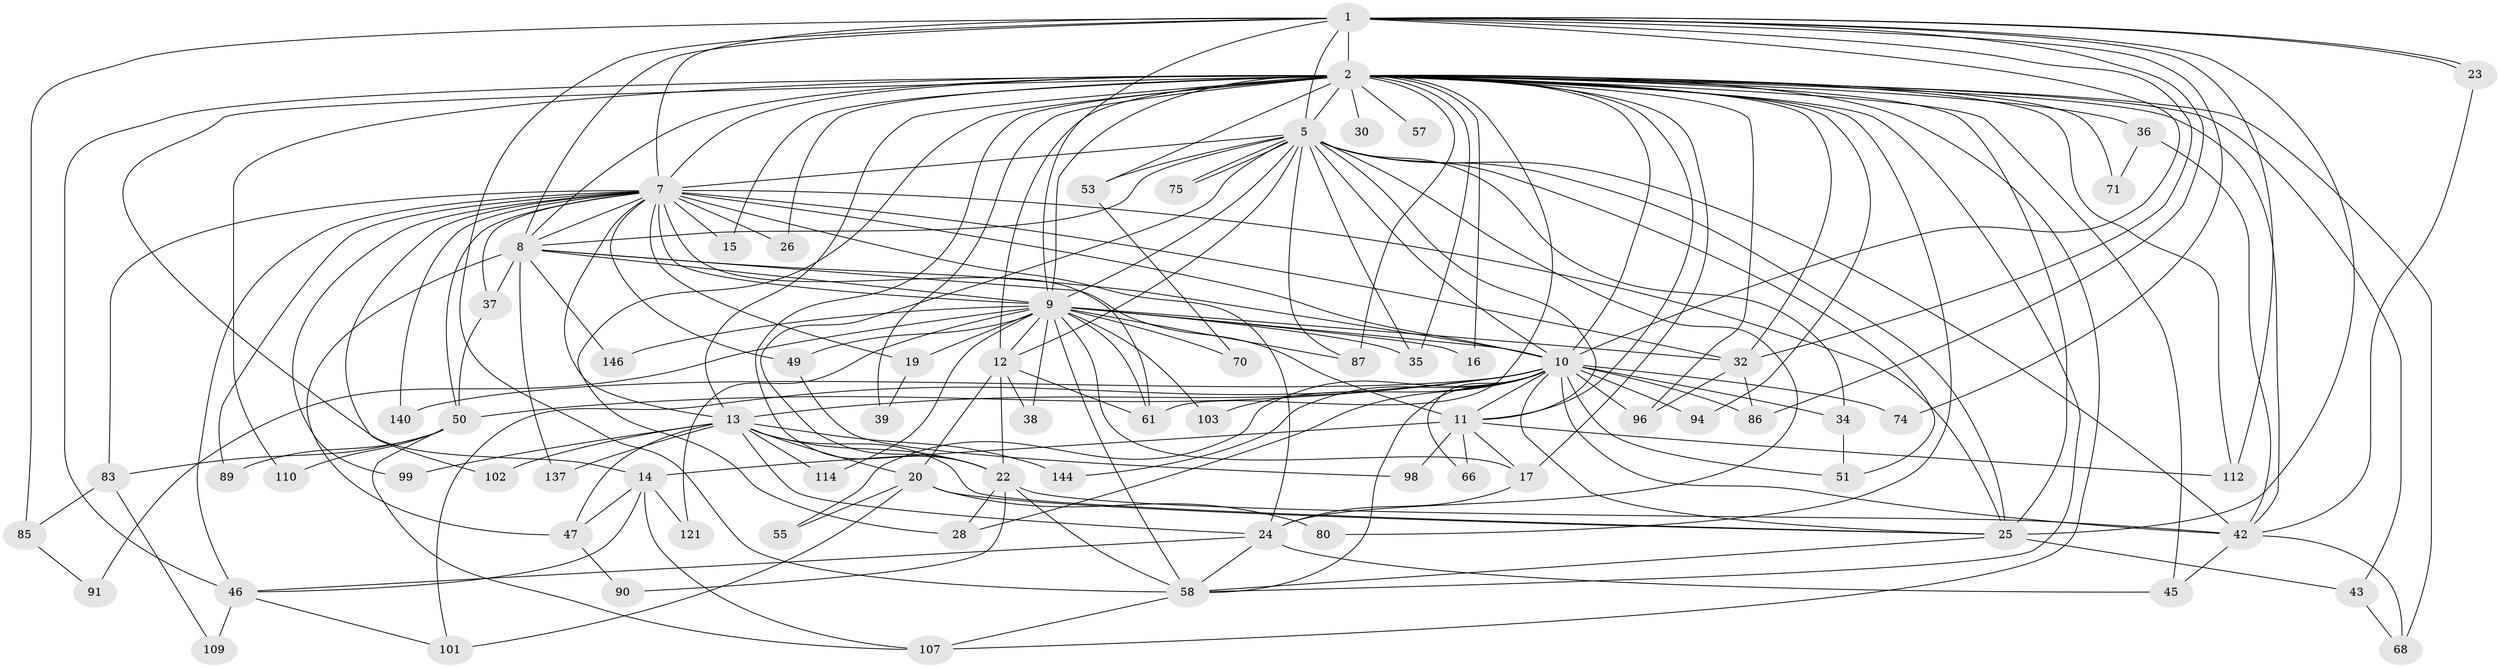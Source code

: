 // original degree distribution, {19: 0.006756756756756757, 27: 0.006756756756756757, 22: 0.006756756756756757, 29: 0.006756756756756757, 24: 0.006756756756756757, 17: 0.013513513513513514, 28: 0.006756756756756757, 26: 0.006756756756756757, 32: 0.006756756756756757, 8: 0.013513513513513514, 7: 0.02027027027027027, 14: 0.006756756756756757, 2: 0.5405405405405406, 4: 0.10135135135135136, 3: 0.19594594594594594, 6: 0.02027027027027027, 5: 0.033783783783783786}
// Generated by graph-tools (version 1.1) at 2025/14/03/09/25 04:14:12]
// undirected, 74 vertices, 195 edges
graph export_dot {
graph [start="1"]
  node [color=gray90,style=filled];
  1;
  2 [super="+31+142+126+27+72+3+21+93+4+18"];
  5 [super="+6+33+56+100+73+138"];
  7 [super="+41"];
  8;
  9;
  10 [super="+97"];
  11 [super="+54"];
  12;
  13 [super="+117"];
  14;
  15;
  16;
  17 [super="+52"];
  19;
  20;
  22 [super="+130+143"];
  23;
  24 [super="+88+81"];
  25 [super="+132+48"];
  26;
  28;
  30;
  32 [super="+60+145"];
  34;
  35;
  36;
  37;
  38;
  39;
  42 [super="+44"];
  43 [super="+65"];
  45 [super="+108"];
  46 [super="+77"];
  47 [super="+134"];
  49;
  50 [super="+63"];
  51 [super="+64"];
  53;
  55;
  57;
  58 [super="+69+79"];
  61 [super="+78+113"];
  66;
  68 [super="+115"];
  70;
  71;
  74 [super="+120"];
  75;
  80;
  83;
  85;
  86 [super="+135"];
  87 [super="+104"];
  89;
  90;
  91;
  94;
  96;
  98;
  99;
  101 [super="+124"];
  102;
  103;
  107 [super="+118"];
  109;
  110;
  112 [super="+131"];
  114;
  121;
  137;
  140;
  144;
  146;
  1 -- 2 [weight=3];
  1 -- 5 [weight=3];
  1 -- 7;
  1 -- 8;
  1 -- 9;
  1 -- 10;
  1 -- 23;
  1 -- 23;
  1 -- 25;
  1 -- 32;
  1 -- 74;
  1 -- 85;
  1 -- 86;
  1 -- 112;
  1 -- 58;
  2 -- 5 [weight=11];
  2 -- 7 [weight=4];
  2 -- 8 [weight=4];
  2 -- 9 [weight=3];
  2 -- 10 [weight=5];
  2 -- 15;
  2 -- 26;
  2 -- 36 [weight=2];
  2 -- 45 [weight=2];
  2 -- 53;
  2 -- 80;
  2 -- 87;
  2 -- 94;
  2 -- 14 [weight=2];
  2 -- 12;
  2 -- 71;
  2 -- 16;
  2 -- 30 [weight=2];
  2 -- 39;
  2 -- 107;
  2 -- 57 [weight=2];
  2 -- 61 [weight=2];
  2 -- 43 [weight=2];
  2 -- 13 [weight=2];
  2 -- 68;
  2 -- 11;
  2 -- 22;
  2 -- 25 [weight=2];
  2 -- 28;
  2 -- 96;
  2 -- 35;
  2 -- 42;
  2 -- 110;
  2 -- 112;
  2 -- 58;
  2 -- 32;
  2 -- 17;
  2 -- 46;
  5 -- 7 [weight=2];
  5 -- 8 [weight=3];
  5 -- 9 [weight=2];
  5 -- 10 [weight=3];
  5 -- 12;
  5 -- 34;
  5 -- 35;
  5 -- 75;
  5 -- 75;
  5 -- 42;
  5 -- 53;
  5 -- 22;
  5 -- 51;
  5 -- 11 [weight=2];
  5 -- 24;
  5 -- 25;
  5 -- 87;
  7 -- 8 [weight=2];
  7 -- 9;
  7 -- 10;
  7 -- 13;
  7 -- 15;
  7 -- 19;
  7 -- 24;
  7 -- 26;
  7 -- 37;
  7 -- 46;
  7 -- 49;
  7 -- 50;
  7 -- 61;
  7 -- 83;
  7 -- 89;
  7 -- 99;
  7 -- 102;
  7 -- 140;
  7 -- 25;
  7 -- 32;
  8 -- 9;
  8 -- 10;
  8 -- 37;
  8 -- 47;
  8 -- 137;
  8 -- 146;
  8 -- 11;
  9 -- 10;
  9 -- 12;
  9 -- 16;
  9 -- 17;
  9 -- 19;
  9 -- 32;
  9 -- 35;
  9 -- 38;
  9 -- 49;
  9 -- 58;
  9 -- 70;
  9 -- 87;
  9 -- 91;
  9 -- 103;
  9 -- 114;
  9 -- 121;
  9 -- 146;
  9 -- 61;
  10 -- 13;
  10 -- 25;
  10 -- 28;
  10 -- 34;
  10 -- 50 [weight=2];
  10 -- 51;
  10 -- 55;
  10 -- 58;
  10 -- 66;
  10 -- 74 [weight=2];
  10 -- 94;
  10 -- 96;
  10 -- 101;
  10 -- 103;
  10 -- 140;
  10 -- 144;
  10 -- 86;
  10 -- 42;
  10 -- 11;
  11 -- 14;
  11 -- 17;
  11 -- 66;
  11 -- 98;
  11 -- 112;
  12 -- 20;
  12 -- 22;
  12 -- 38;
  12 -- 61;
  13 -- 20;
  13 -- 22;
  13 -- 24;
  13 -- 47;
  13 -- 99;
  13 -- 102;
  13 -- 114;
  13 -- 137;
  13 -- 144;
  13 -- 25;
  14 -- 46;
  14 -- 121;
  14 -- 107;
  14 -- 47;
  17 -- 24;
  19 -- 39;
  20 -- 55;
  20 -- 80;
  20 -- 101;
  20 -- 25;
  22 -- 42;
  22 -- 90;
  22 -- 28;
  22 -- 58;
  23 -- 42;
  24 -- 45;
  24 -- 58;
  24 -- 46;
  25 -- 43;
  25 -- 58;
  32 -- 96;
  32 -- 86;
  34 -- 51;
  36 -- 71;
  36 -- 42;
  37 -- 50;
  42 -- 68;
  42 -- 45;
  43 -- 68;
  46 -- 101;
  46 -- 109;
  47 -- 90;
  49 -- 98;
  50 -- 83;
  50 -- 89;
  50 -- 107;
  50 -- 110;
  53 -- 70;
  58 -- 107;
  83 -- 85;
  83 -- 109;
  85 -- 91;
}
